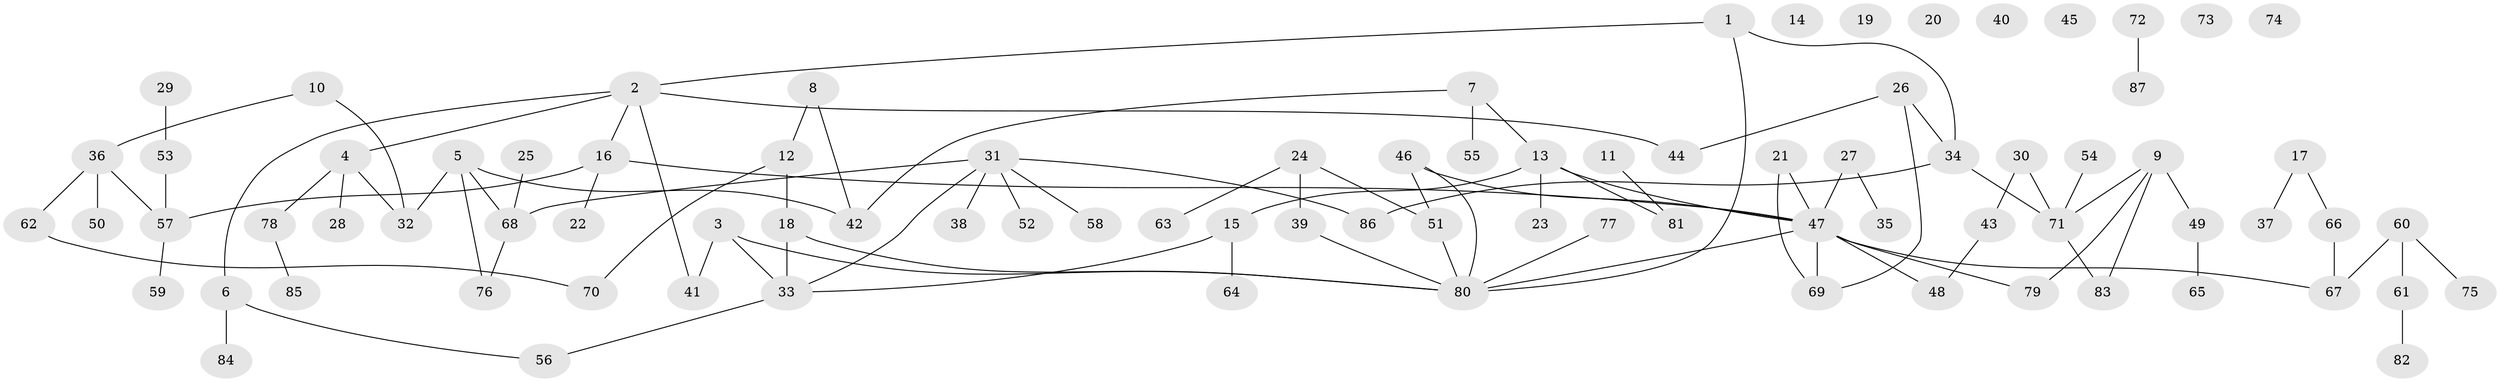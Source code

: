 // Generated by graph-tools (version 1.1) at 2025/33/03/09/25 02:33:52]
// undirected, 87 vertices, 99 edges
graph export_dot {
graph [start="1"]
  node [color=gray90,style=filled];
  1;
  2;
  3;
  4;
  5;
  6;
  7;
  8;
  9;
  10;
  11;
  12;
  13;
  14;
  15;
  16;
  17;
  18;
  19;
  20;
  21;
  22;
  23;
  24;
  25;
  26;
  27;
  28;
  29;
  30;
  31;
  32;
  33;
  34;
  35;
  36;
  37;
  38;
  39;
  40;
  41;
  42;
  43;
  44;
  45;
  46;
  47;
  48;
  49;
  50;
  51;
  52;
  53;
  54;
  55;
  56;
  57;
  58;
  59;
  60;
  61;
  62;
  63;
  64;
  65;
  66;
  67;
  68;
  69;
  70;
  71;
  72;
  73;
  74;
  75;
  76;
  77;
  78;
  79;
  80;
  81;
  82;
  83;
  84;
  85;
  86;
  87;
  1 -- 2;
  1 -- 34;
  1 -- 80;
  2 -- 4;
  2 -- 6;
  2 -- 16;
  2 -- 41;
  2 -- 44;
  3 -- 33;
  3 -- 41;
  3 -- 80;
  4 -- 28;
  4 -- 32;
  4 -- 78;
  5 -- 32;
  5 -- 42;
  5 -- 68;
  5 -- 76;
  6 -- 56;
  6 -- 84;
  7 -- 13;
  7 -- 42;
  7 -- 55;
  8 -- 12;
  8 -- 42;
  9 -- 49;
  9 -- 71;
  9 -- 79;
  9 -- 83;
  10 -- 32;
  10 -- 36;
  11 -- 81;
  12 -- 18;
  12 -- 70;
  13 -- 15;
  13 -- 23;
  13 -- 47;
  13 -- 81;
  15 -- 33;
  15 -- 64;
  16 -- 22;
  16 -- 47;
  16 -- 57;
  17 -- 37;
  17 -- 66;
  18 -- 33;
  18 -- 80;
  21 -- 47;
  21 -- 69;
  24 -- 39;
  24 -- 51;
  24 -- 63;
  25 -- 68;
  26 -- 34;
  26 -- 44;
  26 -- 69;
  27 -- 35;
  27 -- 47;
  29 -- 53;
  30 -- 43;
  30 -- 71;
  31 -- 33;
  31 -- 38;
  31 -- 52;
  31 -- 58;
  31 -- 68;
  31 -- 86;
  33 -- 56;
  34 -- 71;
  34 -- 86;
  36 -- 50;
  36 -- 57;
  36 -- 62;
  39 -- 80;
  43 -- 48;
  46 -- 47;
  46 -- 51;
  46 -- 80;
  47 -- 48;
  47 -- 67;
  47 -- 69;
  47 -- 79;
  47 -- 80;
  49 -- 65;
  51 -- 80;
  53 -- 57;
  54 -- 71;
  57 -- 59;
  60 -- 61;
  60 -- 67;
  60 -- 75;
  61 -- 82;
  62 -- 70;
  66 -- 67;
  68 -- 76;
  71 -- 83;
  72 -- 87;
  77 -- 80;
  78 -- 85;
}
